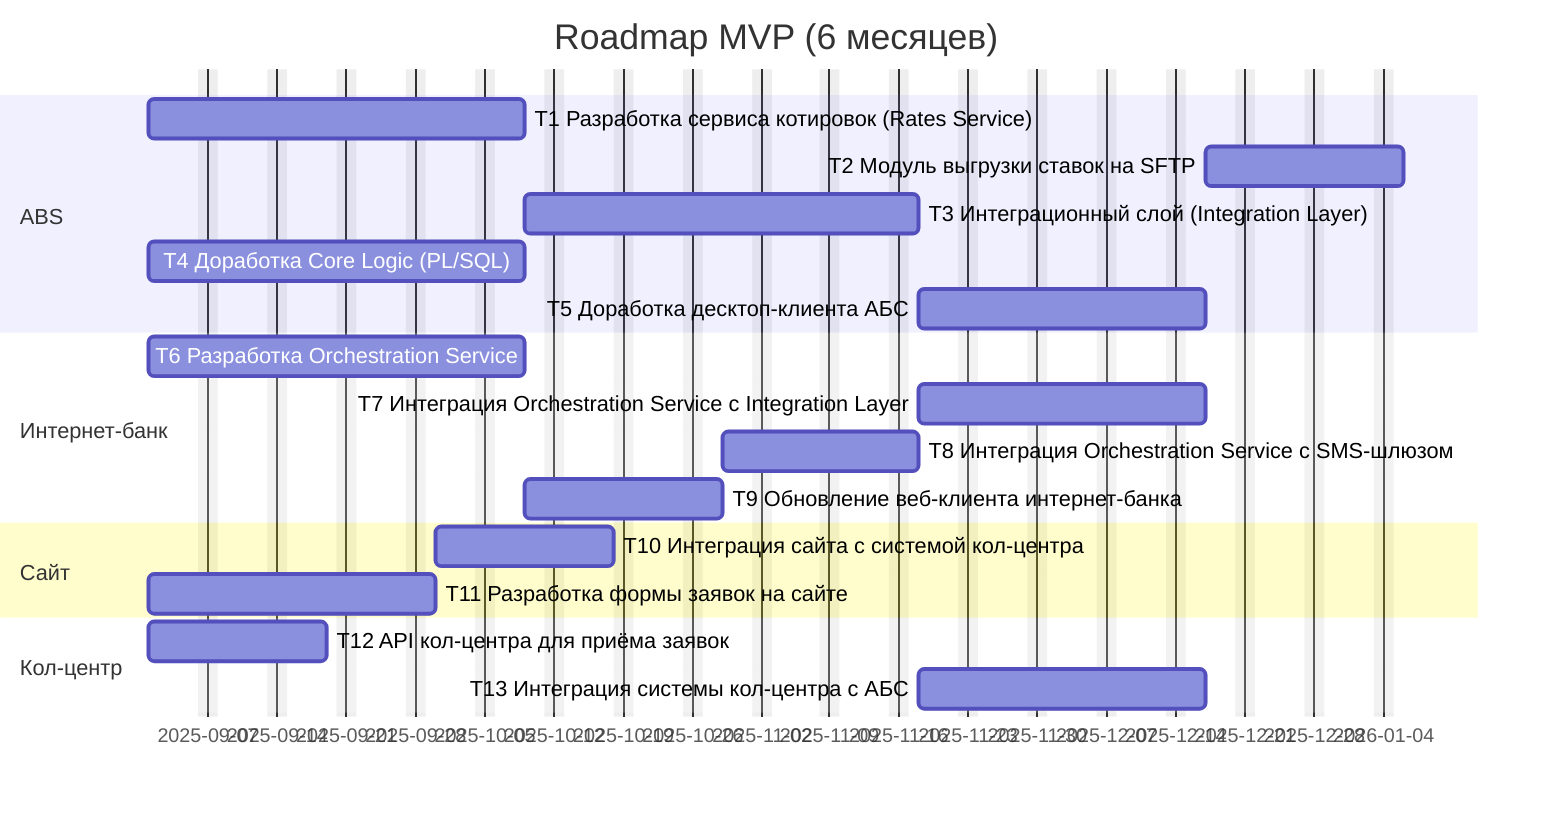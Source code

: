 ---
config:
  theme: default
---
gantt
    dateFormat  YYYY-MM-DD
    title Roadmap MVP (6 месяцев)
    excludes    weekends
    section ABS
    T1 Разработка сервиса котировок (Rates Service)           :t1, 2025-09-01, 4w
    T2 Модуль выгрузки ставок на SFTP                         :t2, after t1 t5, 2w
    T3 Интеграционный слой (Integration Layer)                :t3, after t1 t4, 4w
    T4 Доработка Core Logic (PL/SQL)                          :t4, 2025-09-01, 4w
    T5 Доработка десктоп-клиента АБС                          :t5, after t3, 3w
    section Интернет-банк
    T6 Разработка Orchestration Service                       :t6, 2025-09-01, 4w
    T7 Интеграция Orchestration Service с Integration Layer   :t7, after t3 t6, 3w
    T8 Интеграция Orchestration Service с SMS-шлюзом          :t8, after t6 t9, 2w
    T9 Обновление веб-клиента интернет-банка                  :t9, after t6, 2w
    section Сайт
    T10 Интеграция сайта с системой кол-центра                :t10, after t12 t11, 2w
    T11 Разработка формы заявок на сайте                      :t11, 2025-09-01, 3w
    section Кол-центр
    T12 API кол-центра для приёма заявок                      :t12, 2025-09-01, 2w
    T13 Интеграция системы кол-центра с АБС                   :t13, after t3, 3w